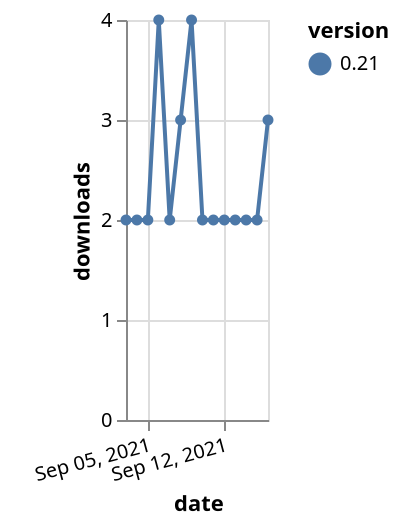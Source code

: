 {"$schema": "https://vega.github.io/schema/vega-lite/v5.json", "description": "A simple bar chart with embedded data.", "data": {"values": [{"date": "2021-09-03", "total": 3503, "delta": 2, "version": "0.21"}, {"date": "2021-09-04", "total": 3505, "delta": 2, "version": "0.21"}, {"date": "2021-09-05", "total": 3507, "delta": 2, "version": "0.21"}, {"date": "2021-09-06", "total": 3511, "delta": 4, "version": "0.21"}, {"date": "2021-09-07", "total": 3513, "delta": 2, "version": "0.21"}, {"date": "2021-09-08", "total": 3516, "delta": 3, "version": "0.21"}, {"date": "2021-09-09", "total": 3520, "delta": 4, "version": "0.21"}, {"date": "2021-09-10", "total": 3522, "delta": 2, "version": "0.21"}, {"date": "2021-09-11", "total": 3524, "delta": 2, "version": "0.21"}, {"date": "2021-09-12", "total": 3526, "delta": 2, "version": "0.21"}, {"date": "2021-09-13", "total": 3528, "delta": 2, "version": "0.21"}, {"date": "2021-09-14", "total": 3530, "delta": 2, "version": "0.21"}, {"date": "2021-09-15", "total": 3532, "delta": 2, "version": "0.21"}, {"date": "2021-09-16", "total": 3535, "delta": 3, "version": "0.21"}]}, "width": "container", "mark": {"type": "line", "point": {"filled": true}}, "encoding": {"x": {"field": "date", "type": "temporal", "timeUnit": "yearmonthdate", "title": "date", "axis": {"labelAngle": -15}}, "y": {"field": "delta", "type": "quantitative", "title": "downloads"}, "color": {"field": "version", "type": "nominal"}, "tooltip": {"field": "delta"}}}